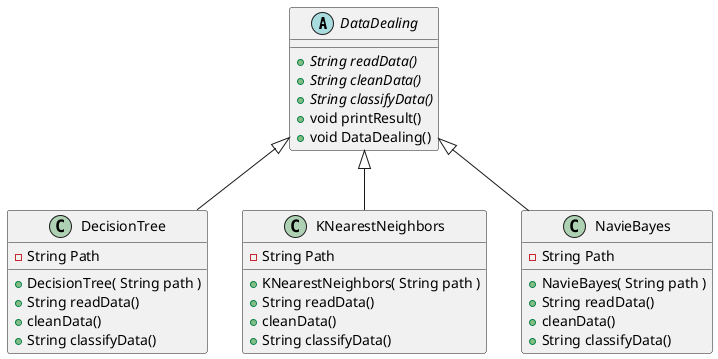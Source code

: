 @startuml

abstract class DataDealing {
    {abstract} + String readData()
    {abstract} + String cleanData()
    {abstract} + String classifyData()
    + void printResult()
    + void DataDealing()
}

class DecisionTree extends DataDealing {
    - String Path 
    + DecisionTree( String path )
    + String readData()
    + cleanData()
    + String classifyData()  
}

class KNearestNeighbors extends DataDealing { 
    - String Path
    + KNearestNeighbors( String path )
    + String readData()
    + cleanData()
    + String classifyData()
}

class NavieBayes extends DataDealing { 
    - String Path
    + NavieBayes( String path )
    + String readData()
    + cleanData()
    + String classifyData()
}

@enduml